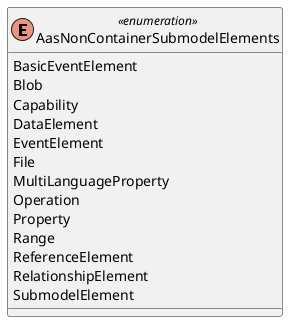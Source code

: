 @startuml
enum AasNonContainerSubmodelElements <<enumeration>> {
  BasicEventElement
  Blob
  Capability
  DataElement
  EventElement
  File
  MultiLanguageProperty
  Operation
  Property
  Range
  ReferenceElement
  RelationshipElement
  SubmodelElement
}
@enduml